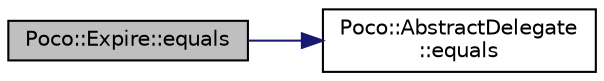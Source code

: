 digraph "Poco::Expire::equals"
{
 // LATEX_PDF_SIZE
  edge [fontname="Helvetica",fontsize="10",labelfontname="Helvetica",labelfontsize="10"];
  node [fontname="Helvetica",fontsize="10",shape=record];
  rankdir="LR";
  Node1 [label="Poco::Expire::equals",height=0.2,width=0.4,color="black", fillcolor="grey75", style="filled", fontcolor="black",tooltip=" "];
  Node1 -> Node2 [color="midnightblue",fontsize="10",style="solid"];
  Node2 [label="Poco::AbstractDelegate\l::equals",height=0.2,width=0.4,color="black", fillcolor="white", style="filled",URL="$classPoco_1_1AbstractDelegate.html#a405a001017c3a763b81968ab2e3eb793",tooltip=" "];
}
